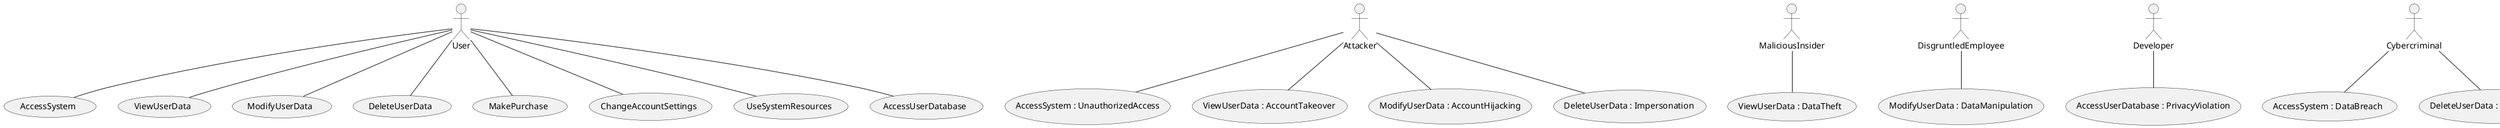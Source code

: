 @startuml
actor User
actor Attacker
actor MaliciousInsider
actor DisgruntledEmployee
actor Developer
actor Cybercriminal

User -- (AccessSystem)
User -- (ViewUserData)
User -- (ModifyUserData)
User -- (DeleteUserData)
User -- (MakePurchase)
User -- (ChangeAccountSettings)
User -- (UseSystemResources)
User -- (AccessUserDatabase)

Attacker -- (AccessSystem : UnauthorizedAccess)
Attacker -- (ViewUserData : AccountTakeover)
Attacker -- (ModifyUserData : AccountHijacking)
Attacker -- (DeleteUserData : Impersonation)

MaliciousInsider -- (ViewUserData : DataTheft)

DisgruntledEmployee -- (ModifyUserData : DataManipulation)

Developer -- (AccessUserDatabase : PrivacyViolation)

Cybercriminal -- (AccessSystem : DataBreach)
Cybercriminal -- (DeleteUserData : DataDestruction)

@enduml